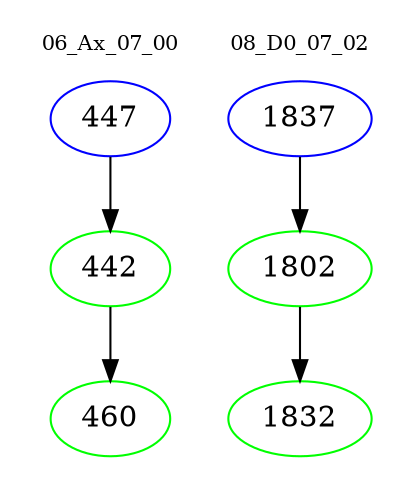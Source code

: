 digraph{
subgraph cluster_0 {
color = white
label = "06_Ax_07_00";
fontsize=10;
T0_447 [label="447", color="blue"]
T0_447 -> T0_442 [color="black"]
T0_442 [label="442", color="green"]
T0_442 -> T0_460 [color="black"]
T0_460 [label="460", color="green"]
}
subgraph cluster_1 {
color = white
label = "08_D0_07_02";
fontsize=10;
T1_1837 [label="1837", color="blue"]
T1_1837 -> T1_1802 [color="black"]
T1_1802 [label="1802", color="green"]
T1_1802 -> T1_1832 [color="black"]
T1_1832 [label="1832", color="green"]
}
}
